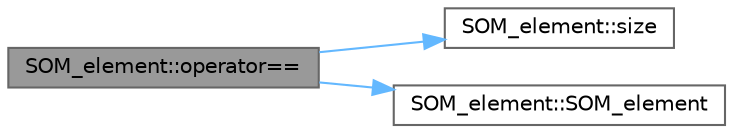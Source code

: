 digraph "SOM_element::operator=="
{
 // LATEX_PDF_SIZE
  bgcolor="transparent";
  edge [fontname=Helvetica,fontsize=10,labelfontname=Helvetica,labelfontsize=10];
  node [fontname=Helvetica,fontsize=10,shape=box,height=0.2,width=0.4];
  rankdir="LR";
  Node1 [id="Node000001",label="SOM_element::operator==",height=0.2,width=0.4,color="gray40", fillcolor="grey60", style="filled", fontcolor="black",tooltip=" "];
  Node1 -> Node2 [id="edge1_Node000001_Node000002",color="steelblue1",style="solid",tooltip=" "];
  Node2 [id="Node000002",label="SOM_element::size",height=0.2,width=0.4,color="grey40", fillcolor="white", style="filled",URL="$class_s_o_m__element.html#a0c75160247580493b7ea12d1107485e0",tooltip=" "];
  Node1 -> Node3 [id="edge2_Node000001_Node000003",color="steelblue1",style="solid",tooltip=" "];
  Node3 [id="Node000003",label="SOM_element::SOM_element",height=0.2,width=0.4,color="grey40", fillcolor="white", style="filled",URL="$class_s_o_m__element.html#aadd1a505cd1a2b9da248700916f3131f",tooltip=" "];
}
